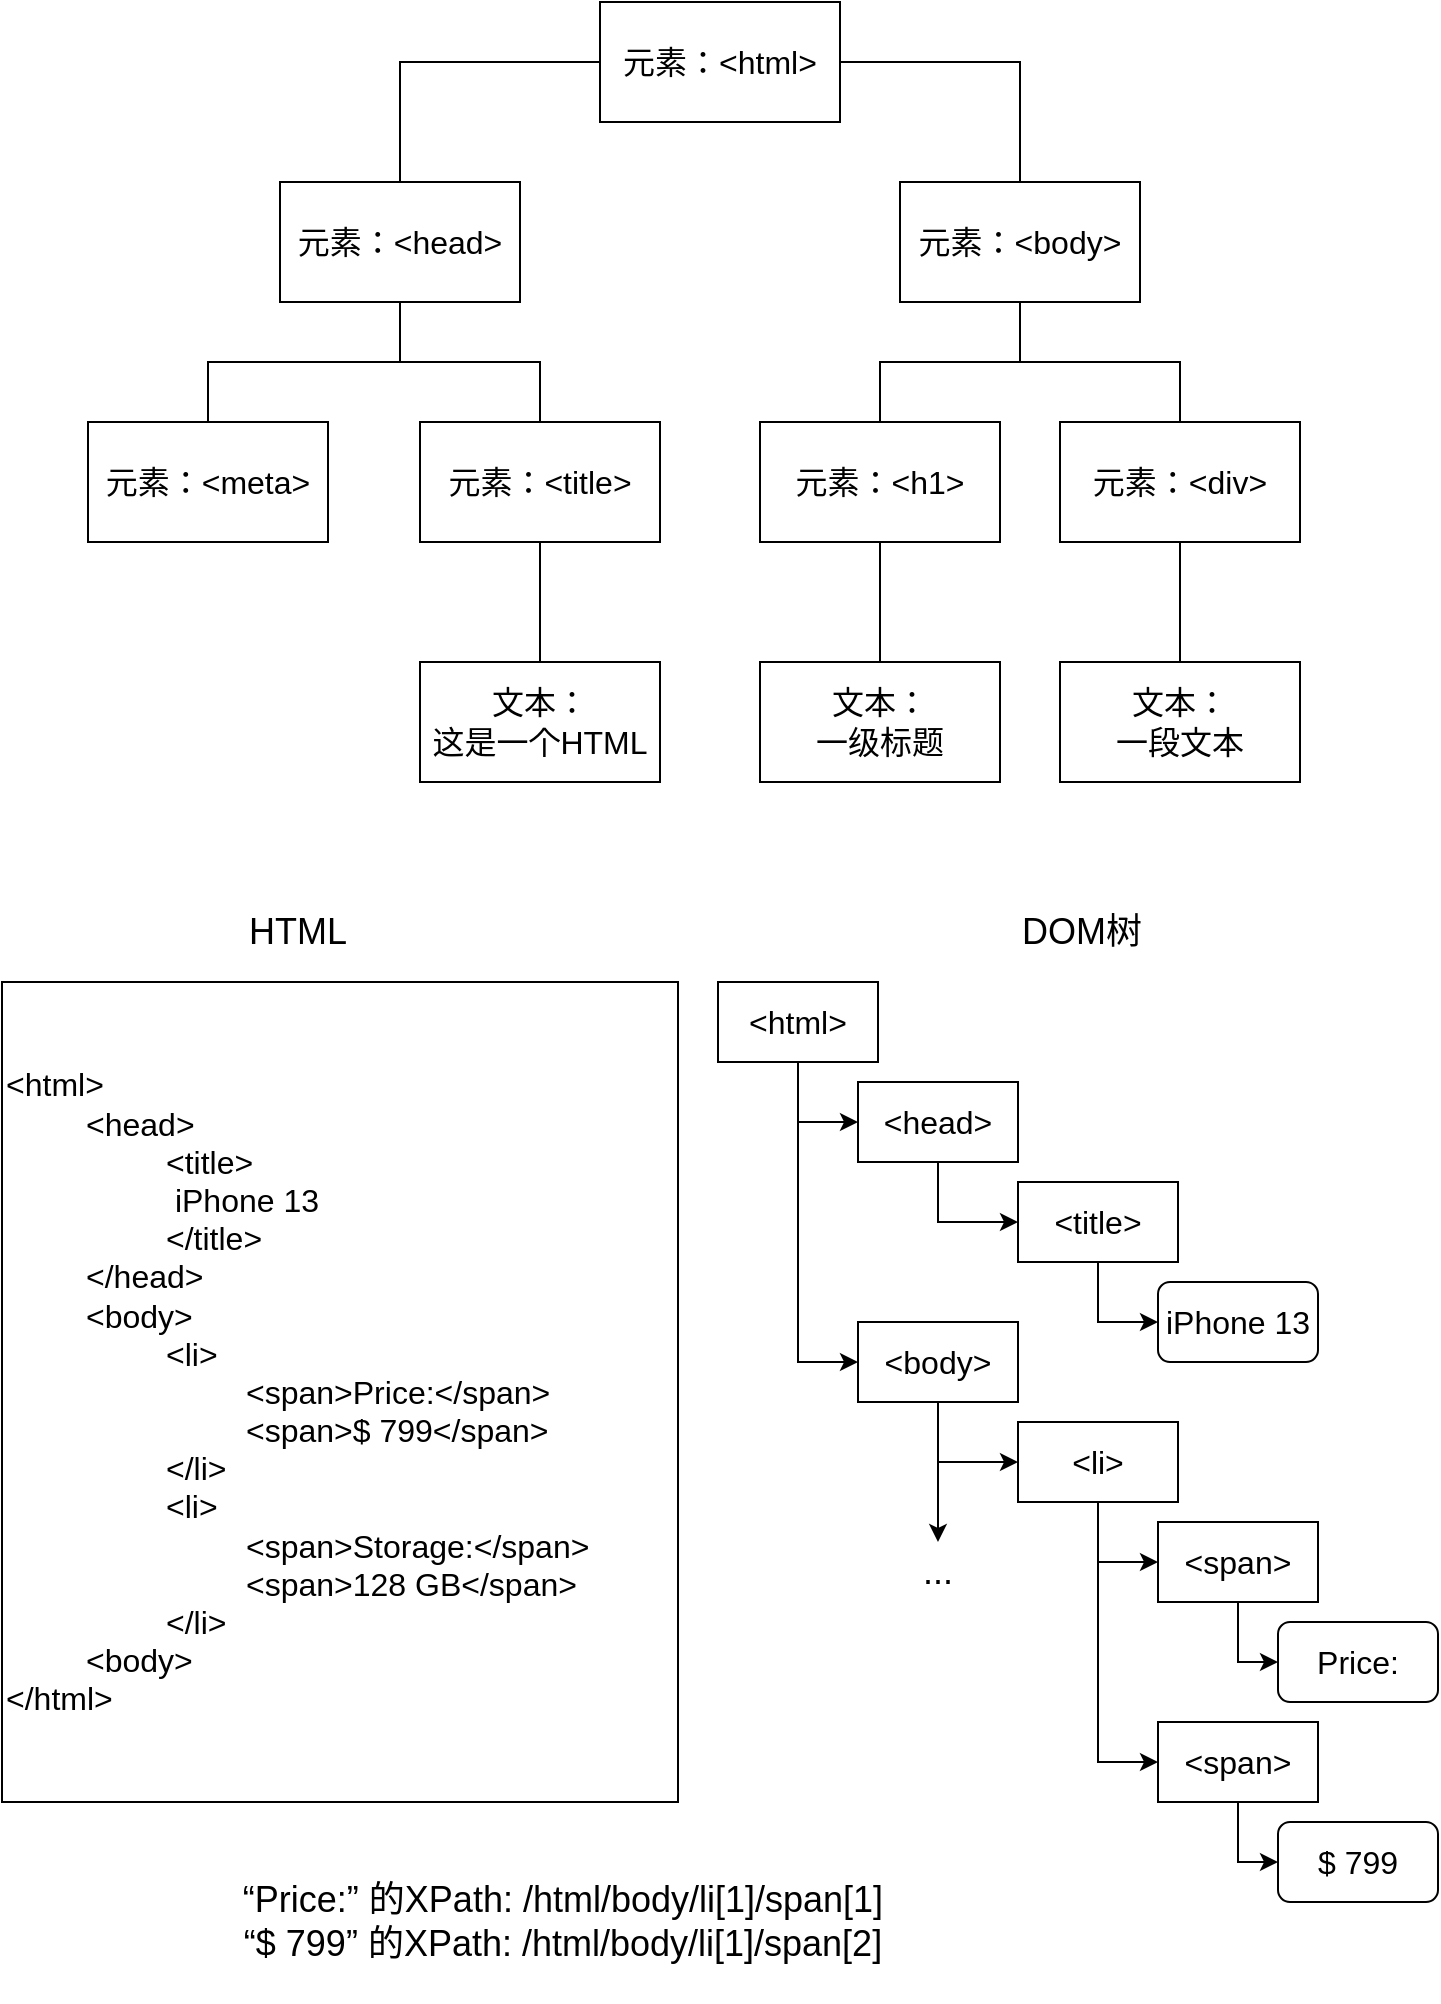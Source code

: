 <mxfile version="21.0.10" type="github">
  <diagram name="第 1 页" id="laVRL4hSzpmNgwb_mQqg">
    <mxGraphModel dx="910" dy="722" grid="1" gridSize="10" guides="1" tooltips="1" connect="1" arrows="1" fold="1" page="1" pageScale="1" pageWidth="827" pageHeight="1169" math="0" shadow="0">
      <root>
        <mxCell id="0" />
        <mxCell id="1" parent="0" />
        <mxCell id="5o4x5xTKd4VsP92acShY-13" style="edgeStyle=orthogonalEdgeStyle;rounded=0;orthogonalLoop=1;jettySize=auto;html=1;endArrow=none;endFill=0;" edge="1" parent="1" source="5o4x5xTKd4VsP92acShY-1" target="5o4x5xTKd4VsP92acShY-5">
          <mxGeometry relative="1" as="geometry" />
        </mxCell>
        <mxCell id="5o4x5xTKd4VsP92acShY-16" style="edgeStyle=orthogonalEdgeStyle;rounded=0;orthogonalLoop=1;jettySize=auto;html=1;endArrow=none;endFill=0;" edge="1" parent="1" source="5o4x5xTKd4VsP92acShY-1" target="5o4x5xTKd4VsP92acShY-4">
          <mxGeometry relative="1" as="geometry" />
        </mxCell>
        <mxCell id="5o4x5xTKd4VsP92acShY-1" value="元素：&amp;lt;html&amp;gt;" style="rounded=0;whiteSpace=wrap;html=1;fontSize=16;" vertex="1" parent="1">
          <mxGeometry x="346" y="40" width="120" height="60" as="geometry" />
        </mxCell>
        <mxCell id="5o4x5xTKd4VsP92acShY-17" style="edgeStyle=orthogonalEdgeStyle;rounded=0;orthogonalLoop=1;jettySize=auto;html=1;endArrow=none;endFill=0;" edge="1" parent="1" source="5o4x5xTKd4VsP92acShY-4" target="5o4x5xTKd4VsP92acShY-6">
          <mxGeometry relative="1" as="geometry" />
        </mxCell>
        <mxCell id="5o4x5xTKd4VsP92acShY-18" style="edgeStyle=orthogonalEdgeStyle;rounded=0;orthogonalLoop=1;jettySize=auto;html=1;exitX=0.5;exitY=1;exitDx=0;exitDy=0;endArrow=none;endFill=0;" edge="1" parent="1" source="5o4x5xTKd4VsP92acShY-4" target="5o4x5xTKd4VsP92acShY-7">
          <mxGeometry relative="1" as="geometry" />
        </mxCell>
        <mxCell id="5o4x5xTKd4VsP92acShY-4" value="元素：&amp;lt;head&amp;gt;" style="rounded=0;whiteSpace=wrap;html=1;fontSize=16;" vertex="1" parent="1">
          <mxGeometry x="186" y="130" width="120" height="60" as="geometry" />
        </mxCell>
        <mxCell id="5o4x5xTKd4VsP92acShY-19" style="edgeStyle=orthogonalEdgeStyle;rounded=0;orthogonalLoop=1;jettySize=auto;html=1;endArrow=none;endFill=0;" edge="1" parent="1" source="5o4x5xTKd4VsP92acShY-5" target="5o4x5xTKd4VsP92acShY-9">
          <mxGeometry relative="1" as="geometry" />
        </mxCell>
        <mxCell id="5o4x5xTKd4VsP92acShY-20" style="edgeStyle=orthogonalEdgeStyle;rounded=0;orthogonalLoop=1;jettySize=auto;html=1;endArrow=none;endFill=0;" edge="1" parent="1" source="5o4x5xTKd4VsP92acShY-5" target="5o4x5xTKd4VsP92acShY-8">
          <mxGeometry relative="1" as="geometry" />
        </mxCell>
        <mxCell id="5o4x5xTKd4VsP92acShY-5" value="元素：&amp;lt;body&amp;gt;" style="rounded=0;whiteSpace=wrap;html=1;fontSize=16;" vertex="1" parent="1">
          <mxGeometry x="496" y="130" width="120" height="60" as="geometry" />
        </mxCell>
        <mxCell id="5o4x5xTKd4VsP92acShY-6" value="元素：&amp;lt;meta&amp;gt;" style="rounded=0;whiteSpace=wrap;html=1;fontSize=16;" vertex="1" parent="1">
          <mxGeometry x="90" y="250" width="120" height="60" as="geometry" />
        </mxCell>
        <mxCell id="5o4x5xTKd4VsP92acShY-24" style="edgeStyle=orthogonalEdgeStyle;rounded=0;orthogonalLoop=1;jettySize=auto;html=1;endArrow=none;endFill=0;" edge="1" parent="1" source="5o4x5xTKd4VsP92acShY-7" target="5o4x5xTKd4VsP92acShY-21">
          <mxGeometry relative="1" as="geometry" />
        </mxCell>
        <mxCell id="5o4x5xTKd4VsP92acShY-7" value="元素：&amp;lt;title&amp;gt;" style="rounded=0;whiteSpace=wrap;html=1;fontSize=16;" vertex="1" parent="1">
          <mxGeometry x="256" y="250" width="120" height="60" as="geometry" />
        </mxCell>
        <mxCell id="5o4x5xTKd4VsP92acShY-25" style="edgeStyle=orthogonalEdgeStyle;rounded=0;orthogonalLoop=1;jettySize=auto;html=1;endArrow=none;endFill=0;" edge="1" parent="1" source="5o4x5xTKd4VsP92acShY-8" target="5o4x5xTKd4VsP92acShY-22">
          <mxGeometry relative="1" as="geometry" />
        </mxCell>
        <mxCell id="5o4x5xTKd4VsP92acShY-8" value="元素：&amp;lt;h1&amp;gt;" style="rounded=0;whiteSpace=wrap;html=1;fontSize=16;" vertex="1" parent="1">
          <mxGeometry x="426" y="250" width="120" height="60" as="geometry" />
        </mxCell>
        <mxCell id="5o4x5xTKd4VsP92acShY-26" style="edgeStyle=orthogonalEdgeStyle;rounded=0;orthogonalLoop=1;jettySize=auto;html=1;endArrow=none;endFill=0;" edge="1" parent="1" source="5o4x5xTKd4VsP92acShY-9" target="5o4x5xTKd4VsP92acShY-23">
          <mxGeometry relative="1" as="geometry" />
        </mxCell>
        <mxCell id="5o4x5xTKd4VsP92acShY-9" value="元素：&amp;lt;div&amp;gt;" style="rounded=0;whiteSpace=wrap;html=1;fontSize=16;" vertex="1" parent="1">
          <mxGeometry x="576" y="250" width="120" height="60" as="geometry" />
        </mxCell>
        <mxCell id="5o4x5xTKd4VsP92acShY-21" value="文本：&lt;br&gt;这是一个HTML" style="rounded=0;whiteSpace=wrap;html=1;fontSize=16;" vertex="1" parent="1">
          <mxGeometry x="256" y="370" width="120" height="60" as="geometry" />
        </mxCell>
        <mxCell id="5o4x5xTKd4VsP92acShY-22" value="文本：&lt;br&gt;一级标题" style="rounded=0;whiteSpace=wrap;html=1;fontSize=16;" vertex="1" parent="1">
          <mxGeometry x="426" y="370" width="120" height="60" as="geometry" />
        </mxCell>
        <mxCell id="5o4x5xTKd4VsP92acShY-23" value="文本：&lt;br&gt;一段文本" style="rounded=0;whiteSpace=wrap;html=1;fontSize=16;" vertex="1" parent="1">
          <mxGeometry x="576" y="370" width="120" height="60" as="geometry" />
        </mxCell>
        <mxCell id="5o4x5xTKd4VsP92acShY-27" value="&lt;div style=&quot;font-size: 16px;&quot;&gt;&lt;div style=&quot;font-size: 16px;&quot;&gt;&amp;lt;html&amp;gt;&lt;/div&gt;&lt;/div&gt;&lt;blockquote style=&quot;margin: 0 0 0 40px; border: none; padding: 0px;&quot;&gt;&lt;div style=&quot;font-size: 16px;&quot;&gt;&lt;div style=&quot;font-size: 16px;&quot;&gt;&lt;span style=&quot;font-size: 16px;&quot;&gt;&amp;lt;head&amp;gt;&lt;/span&gt;&lt;/div&gt;&lt;/div&gt;&lt;/blockquote&gt;&lt;blockquote style=&quot;margin: 0 0 0 40px; border: none; padding: 0px;&quot;&gt;&lt;blockquote style=&quot;margin: 0 0 0 40px; border: none; padding: 0px;&quot;&gt;&lt;div style=&quot;font-size: 16px;&quot;&gt;&lt;div style=&quot;font-size: 16px;&quot;&gt;&lt;span style=&quot;font-size: 16px;&quot;&gt;&amp;lt;title&amp;gt;&lt;/span&gt;&lt;/div&gt;&lt;/div&gt;&lt;/blockquote&gt;&lt;blockquote style=&quot;margin: 0 0 0 40px; border: none; padding: 0px;&quot;&gt;&lt;div style=&quot;font-size: 16px;&quot;&gt;&lt;div style=&quot;font-size: 16px;&quot;&gt;&lt;span style=&quot;font-size: 16px;&quot;&gt;&lt;span style=&quot;white-space: pre;&quot;&gt;	&lt;/span&gt;iPhone 13&lt;/span&gt;&lt;/div&gt;&lt;/div&gt;&lt;/blockquote&gt;&lt;blockquote style=&quot;margin: 0 0 0 40px; border: none; padding: 0px;&quot;&gt;&lt;div style=&quot;font-size: 16px;&quot;&gt;&lt;div style=&quot;font-size: 16px;&quot;&gt;&lt;span style=&quot;font-size: 16px;&quot;&gt;&amp;lt;/title&amp;gt;&lt;/span&gt;&lt;/div&gt;&lt;/div&gt;&lt;/blockquote&gt;&lt;/blockquote&gt;&lt;blockquote style=&quot;margin: 0 0 0 40px; border: none; padding: 0px;&quot;&gt;&lt;div style=&quot;font-size: 16px;&quot;&gt;&lt;div style=&quot;font-size: 16px;&quot;&gt;&lt;span style=&quot;font-size: 16px;&quot;&gt;&amp;lt;/head&amp;gt;&lt;/span&gt;&lt;/div&gt;&lt;/div&gt;&lt;div style=&quot;font-size: 16px;&quot;&gt;&lt;div style=&quot;font-size: 16px;&quot;&gt;&lt;span style=&quot;font-size: 16px;&quot;&gt;&amp;lt;body&amp;gt;&lt;/span&gt;&lt;/div&gt;&lt;/div&gt;&lt;/blockquote&gt;&lt;blockquote style=&quot;margin: 0 0 0 40px; border: none; padding: 0px;&quot;&gt;&lt;blockquote style=&quot;margin: 0 0 0 40px; border: none; padding: 0px;&quot;&gt;&lt;div style=&quot;font-size: 16px;&quot;&gt;&lt;div style=&quot;font-size: 16px;&quot;&gt;&lt;span style=&quot;font-size: 16px;&quot;&gt;&amp;lt;li&amp;gt;&lt;/span&gt;&lt;/div&gt;&lt;/div&gt;&lt;/blockquote&gt;&lt;/blockquote&gt;&lt;blockquote style=&quot;margin: 0 0 0 40px; border: none; padding: 0px;&quot;&gt;&lt;blockquote style=&quot;margin: 0 0 0 40px; border: none; padding: 0px;&quot;&gt;&lt;blockquote style=&quot;margin: 0 0 0 40px; border: none; padding: 0px;&quot;&gt;&lt;div style=&quot;font-size: 16px;&quot;&gt;&lt;div style=&quot;font-size: 16px;&quot;&gt;&lt;span style=&quot;font-size: 16px;&quot;&gt;&amp;lt;span&amp;gt;Price:&amp;lt;/span&amp;gt;&lt;/span&gt;&lt;/div&gt;&lt;/div&gt;&lt;/blockquote&gt;&lt;/blockquote&gt;&lt;blockquote style=&quot;margin: 0 0 0 40px; border: none; padding: 0px;&quot;&gt;&lt;blockquote style=&quot;margin: 0 0 0 40px; border: none; padding: 0px;&quot;&gt;&lt;div style=&quot;font-size: 16px;&quot;&gt;&lt;div style=&quot;font-size: 16px;&quot;&gt;&lt;span style=&quot;font-size: 16px;&quot;&gt;&amp;lt;span&amp;gt;$ 799&amp;lt;/span&amp;gt;&lt;/span&gt;&lt;/div&gt;&lt;/div&gt;&lt;/blockquote&gt;&lt;/blockquote&gt;&lt;/blockquote&gt;&lt;blockquote style=&quot;margin: 0 0 0 40px; border: none; padding: 0px;&quot;&gt;&lt;blockquote style=&quot;margin: 0 0 0 40px; border: none; padding: 0px;&quot;&gt;&lt;div style=&quot;font-size: 16px;&quot;&gt;&lt;div style=&quot;font-size: 16px;&quot;&gt;&lt;span style=&quot;font-size: 16px;&quot;&gt;&amp;lt;/li&amp;gt;&lt;/span&gt;&lt;/div&gt;&lt;/div&gt;&lt;/blockquote&gt;&lt;blockquote style=&quot;margin: 0 0 0 40px; border: none; padding: 0px;&quot;&gt;&lt;div style=&quot;font-size: 16px;&quot;&gt;&lt;div style=&quot;font-size: 16px;&quot;&gt;&lt;span style=&quot;font-size: 16px;&quot;&gt;&amp;lt;li&amp;gt;&lt;/span&gt;&lt;/div&gt;&lt;/div&gt;&lt;/blockquote&gt;&lt;/blockquote&gt;&lt;blockquote style=&quot;margin: 0 0 0 40px; border: none; padding: 0px;&quot;&gt;&lt;blockquote style=&quot;margin: 0 0 0 40px; border: none; padding: 0px;&quot;&gt;&lt;blockquote style=&quot;margin: 0 0 0 40px; border: none; padding: 0px;&quot;&gt;&lt;div style=&quot;font-size: 16px;&quot;&gt;&lt;div style=&quot;font-size: 16px;&quot;&gt;&lt;span style=&quot;font-size: 16px;&quot;&gt;&amp;lt;span&amp;gt;Storage:&amp;lt;/span&amp;gt;&lt;/span&gt;&lt;/div&gt;&lt;/div&gt;&lt;/blockquote&gt;&lt;/blockquote&gt;&lt;blockquote style=&quot;margin: 0 0 0 40px; border: none; padding: 0px;&quot;&gt;&lt;blockquote style=&quot;margin: 0 0 0 40px; border: none; padding: 0px;&quot;&gt;&lt;div style=&quot;font-size: 16px;&quot;&gt;&lt;div style=&quot;font-size: 16px;&quot;&gt;&lt;span style=&quot;font-size: 16px;&quot;&gt;&amp;lt;span&amp;gt;128 GB&amp;lt;/span&amp;gt;&lt;/span&gt;&lt;/div&gt;&lt;/div&gt;&lt;/blockquote&gt;&lt;/blockquote&gt;&lt;/blockquote&gt;&lt;blockquote style=&quot;margin: 0 0 0 40px; border: none; padding: 0px;&quot;&gt;&lt;blockquote style=&quot;margin: 0 0 0 40px; border: none; padding: 0px;&quot;&gt;&lt;div style=&quot;font-size: 16px;&quot;&gt;&lt;div style=&quot;font-size: 16px;&quot;&gt;&lt;span style=&quot;font-size: 16px;&quot;&gt;&amp;lt;/li&amp;gt;&lt;/span&gt;&lt;/div&gt;&lt;/div&gt;&lt;/blockquote&gt;&lt;/blockquote&gt;&lt;blockquote style=&quot;margin: 0 0 0 40px; border: none; padding: 0px;&quot;&gt;&lt;div style=&quot;font-size: 16px;&quot;&gt;&lt;div style=&quot;font-size: 16px;&quot;&gt;&lt;span style=&quot;font-size: 16px;&quot;&gt;&amp;lt;body&amp;gt;&lt;/span&gt;&lt;/div&gt;&lt;/div&gt;&lt;/blockquote&gt;&lt;div style=&quot;font-size: 16px;&quot;&gt;&lt;div style=&quot;font-size: 16px;&quot;&gt;&lt;span style=&quot;font-size: 16px;&quot;&gt;&amp;lt;/html&amp;gt;&lt;/span&gt;&lt;/div&gt;&lt;/div&gt;" style="rounded=0;whiteSpace=wrap;html=1;align=left;fontSize=16;" vertex="1" parent="1">
          <mxGeometry x="47" y="530" width="338" height="410" as="geometry" />
        </mxCell>
        <mxCell id="5o4x5xTKd4VsP92acShY-34" style="edgeStyle=orthogonalEdgeStyle;rounded=0;orthogonalLoop=1;jettySize=auto;html=1;exitX=0.5;exitY=1;exitDx=0;exitDy=0;entryX=0;entryY=0.5;entryDx=0;entryDy=0;" edge="1" parent="1" source="5o4x5xTKd4VsP92acShY-28" target="5o4x5xTKd4VsP92acShY-32">
          <mxGeometry relative="1" as="geometry" />
        </mxCell>
        <mxCell id="5o4x5xTKd4VsP92acShY-38" style="edgeStyle=orthogonalEdgeStyle;rounded=0;orthogonalLoop=1;jettySize=auto;html=1;entryX=0;entryY=0.5;entryDx=0;entryDy=0;" edge="1" parent="1" source="5o4x5xTKd4VsP92acShY-28" target="5o4x5xTKd4VsP92acShY-37">
          <mxGeometry relative="1" as="geometry" />
        </mxCell>
        <mxCell id="5o4x5xTKd4VsP92acShY-28" value="&amp;lt;html&amp;gt;" style="rounded=0;whiteSpace=wrap;html=1;fontSize=16;" vertex="1" parent="1">
          <mxGeometry x="405" y="530" width="80" height="40" as="geometry" />
        </mxCell>
        <mxCell id="5o4x5xTKd4VsP92acShY-35" style="edgeStyle=orthogonalEdgeStyle;rounded=0;orthogonalLoop=1;jettySize=auto;html=1;exitX=0.5;exitY=1;exitDx=0;exitDy=0;entryX=0;entryY=0.5;entryDx=0;entryDy=0;" edge="1" parent="1" source="5o4x5xTKd4VsP92acShY-32" target="5o4x5xTKd4VsP92acShY-33">
          <mxGeometry relative="1" as="geometry" />
        </mxCell>
        <mxCell id="5o4x5xTKd4VsP92acShY-32" value="&amp;lt;head&amp;gt;" style="rounded=0;whiteSpace=wrap;html=1;fontSize=16;" vertex="1" parent="1">
          <mxGeometry x="475" y="580" width="80" height="40" as="geometry" />
        </mxCell>
        <mxCell id="5o4x5xTKd4VsP92acShY-51" style="edgeStyle=orthogonalEdgeStyle;rounded=0;orthogonalLoop=1;jettySize=auto;html=1;exitX=0.5;exitY=1;exitDx=0;exitDy=0;entryX=0;entryY=0.5;entryDx=0;entryDy=0;" edge="1" parent="1" source="5o4x5xTKd4VsP92acShY-33" target="5o4x5xTKd4VsP92acShY-50">
          <mxGeometry relative="1" as="geometry" />
        </mxCell>
        <mxCell id="5o4x5xTKd4VsP92acShY-33" value="&amp;lt;title&amp;gt;" style="rounded=0;whiteSpace=wrap;html=1;fontSize=16;" vertex="1" parent="1">
          <mxGeometry x="555" y="630" width="80" height="40" as="geometry" />
        </mxCell>
        <mxCell id="5o4x5xTKd4VsP92acShY-40" style="edgeStyle=orthogonalEdgeStyle;rounded=0;orthogonalLoop=1;jettySize=auto;html=1;entryX=0;entryY=0.5;entryDx=0;entryDy=0;" edge="1" parent="1" source="5o4x5xTKd4VsP92acShY-37" target="5o4x5xTKd4VsP92acShY-39">
          <mxGeometry relative="1" as="geometry" />
        </mxCell>
        <mxCell id="5o4x5xTKd4VsP92acShY-60" style="edgeStyle=orthogonalEdgeStyle;rounded=0;orthogonalLoop=1;jettySize=auto;html=1;entryX=0.5;entryY=0;entryDx=0;entryDy=0;" edge="1" parent="1" source="5o4x5xTKd4VsP92acShY-37" target="5o4x5xTKd4VsP92acShY-59">
          <mxGeometry relative="1" as="geometry" />
        </mxCell>
        <mxCell id="5o4x5xTKd4VsP92acShY-37" value="&amp;lt;body&amp;gt;" style="rounded=0;whiteSpace=wrap;html=1;fontSize=16;" vertex="1" parent="1">
          <mxGeometry x="475" y="700" width="80" height="40" as="geometry" />
        </mxCell>
        <mxCell id="5o4x5xTKd4VsP92acShY-42" style="edgeStyle=orthogonalEdgeStyle;rounded=0;orthogonalLoop=1;jettySize=auto;html=1;entryX=0;entryY=0.5;entryDx=0;entryDy=0;" edge="1" parent="1" source="5o4x5xTKd4VsP92acShY-39" target="5o4x5xTKd4VsP92acShY-41">
          <mxGeometry relative="1" as="geometry" />
        </mxCell>
        <mxCell id="5o4x5xTKd4VsP92acShY-66" style="edgeStyle=orthogonalEdgeStyle;rounded=0;orthogonalLoop=1;jettySize=auto;html=1;entryX=0;entryY=0.5;entryDx=0;entryDy=0;" edge="1" parent="1" source="5o4x5xTKd4VsP92acShY-39" target="5o4x5xTKd4VsP92acShY-64">
          <mxGeometry relative="1" as="geometry" />
        </mxCell>
        <mxCell id="5o4x5xTKd4VsP92acShY-39" value="&amp;lt;li&amp;gt;" style="rounded=0;whiteSpace=wrap;html=1;fontSize=16;" vertex="1" parent="1">
          <mxGeometry x="555" y="750" width="80" height="40" as="geometry" />
        </mxCell>
        <mxCell id="5o4x5xTKd4VsP92acShY-56" style="edgeStyle=orthogonalEdgeStyle;rounded=0;orthogonalLoop=1;jettySize=auto;html=1;entryX=0;entryY=0.5;entryDx=0;entryDy=0;" edge="1" parent="1" source="5o4x5xTKd4VsP92acShY-41" target="5o4x5xTKd4VsP92acShY-55">
          <mxGeometry relative="1" as="geometry" />
        </mxCell>
        <mxCell id="5o4x5xTKd4VsP92acShY-41" value="&amp;lt;span&amp;gt;" style="rounded=0;whiteSpace=wrap;html=1;fontSize=16;" vertex="1" parent="1">
          <mxGeometry x="625" y="800" width="80" height="40" as="geometry" />
        </mxCell>
        <mxCell id="5o4x5xTKd4VsP92acShY-45" style="edgeStyle=orthogonalEdgeStyle;rounded=0;orthogonalLoop=1;jettySize=auto;html=1;exitX=0.5;exitY=1;exitDx=0;exitDy=0;" edge="1" parent="1">
          <mxGeometry relative="1" as="geometry">
            <mxPoint x="665" y="720" as="sourcePoint" />
            <mxPoint x="665" y="720" as="targetPoint" />
          </mxGeometry>
        </mxCell>
        <mxCell id="5o4x5xTKd4VsP92acShY-50" value="iPhone 13" style="rounded=1;whiteSpace=wrap;html=1;fontSize=16;" vertex="1" parent="1">
          <mxGeometry x="625" y="680" width="80" height="40" as="geometry" />
        </mxCell>
        <mxCell id="5o4x5xTKd4VsP92acShY-55" value="Price:" style="rounded=1;whiteSpace=wrap;html=1;fontSize=16;" vertex="1" parent="1">
          <mxGeometry x="685" y="850" width="80" height="40" as="geometry" />
        </mxCell>
        <mxCell id="5o4x5xTKd4VsP92acShY-59" value="&lt;font style=&quot;font-size: 18px;&quot;&gt;...&lt;/font&gt;" style="text;html=1;strokeColor=none;fillColor=none;align=center;verticalAlign=middle;whiteSpace=wrap;rounded=0;" vertex="1" parent="1">
          <mxGeometry x="485" y="810" width="60" height="30" as="geometry" />
        </mxCell>
        <mxCell id="5o4x5xTKd4VsP92acShY-62" value="&lt;font style=&quot;font-size: 18px;&quot;&gt;“Price:” 的XPath: /html/body/li[1]/span[1]&lt;br&gt;“$ 799” 的XPath: /html/body/li[1]/span[2]&lt;br&gt;&lt;/font&gt;" style="text;html=1;strokeColor=none;fillColor=none;align=center;verticalAlign=middle;whiteSpace=wrap;rounded=0;" vertex="1" parent="1">
          <mxGeometry x="47" y="960" width="561" height="80" as="geometry" />
        </mxCell>
        <mxCell id="5o4x5xTKd4VsP92acShY-63" style="edgeStyle=orthogonalEdgeStyle;rounded=0;orthogonalLoop=1;jettySize=auto;html=1;entryX=0;entryY=0.5;entryDx=0;entryDy=0;" edge="1" parent="1" source="5o4x5xTKd4VsP92acShY-64" target="5o4x5xTKd4VsP92acShY-65">
          <mxGeometry relative="1" as="geometry" />
        </mxCell>
        <mxCell id="5o4x5xTKd4VsP92acShY-64" value="&amp;lt;span&amp;gt;" style="rounded=0;whiteSpace=wrap;html=1;fontSize=16;" vertex="1" parent="1">
          <mxGeometry x="625" y="900" width="80" height="40" as="geometry" />
        </mxCell>
        <mxCell id="5o4x5xTKd4VsP92acShY-65" value="$ 799" style="rounded=1;whiteSpace=wrap;html=1;fontSize=16;" vertex="1" parent="1">
          <mxGeometry x="685" y="950" width="80" height="40" as="geometry" />
        </mxCell>
        <mxCell id="5o4x5xTKd4VsP92acShY-67" value="&lt;font style=&quot;font-size: 18px;&quot;&gt;HTML&lt;/font&gt;" style="text;html=1;strokeColor=none;fillColor=none;align=center;verticalAlign=middle;whiteSpace=wrap;rounded=0;" vertex="1" parent="1">
          <mxGeometry x="165" y="490" width="60" height="30" as="geometry" />
        </mxCell>
        <mxCell id="5o4x5xTKd4VsP92acShY-68" value="&lt;font style=&quot;font-size: 18px;&quot;&gt;DOM树&lt;/font&gt;" style="text;html=1;strokeColor=none;fillColor=none;align=center;verticalAlign=middle;whiteSpace=wrap;rounded=0;" vertex="1" parent="1">
          <mxGeometry x="545" y="490" width="84" height="30" as="geometry" />
        </mxCell>
      </root>
    </mxGraphModel>
  </diagram>
</mxfile>
